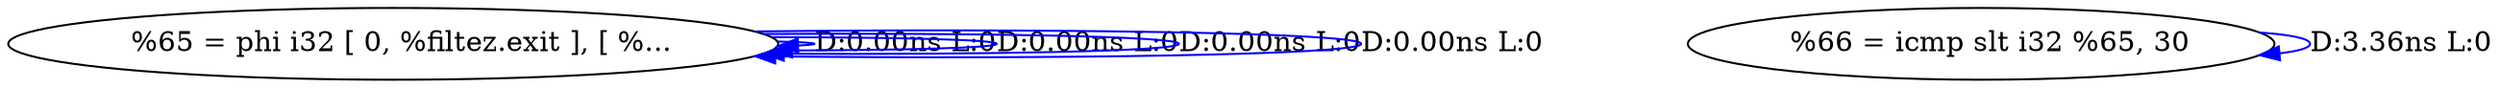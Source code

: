 digraph {
Node0x31511a0[label="  %65 = phi i32 [ 0, %filtez.exit ], [ %..."];
Node0x31511a0 -> Node0x31511a0[label="D:0.00ns L:0",color=blue];
Node0x31511a0 -> Node0x31511a0[label="D:0.00ns L:0",color=blue];
Node0x31511a0 -> Node0x31511a0[label="D:0.00ns L:0",color=blue];
Node0x31511a0 -> Node0x31511a0[label="D:0.00ns L:0",color=blue];
Node0x3151280[label="  %66 = icmp slt i32 %65, 30"];
Node0x3151280 -> Node0x3151280[label="D:3.36ns L:0",color=blue];
}
